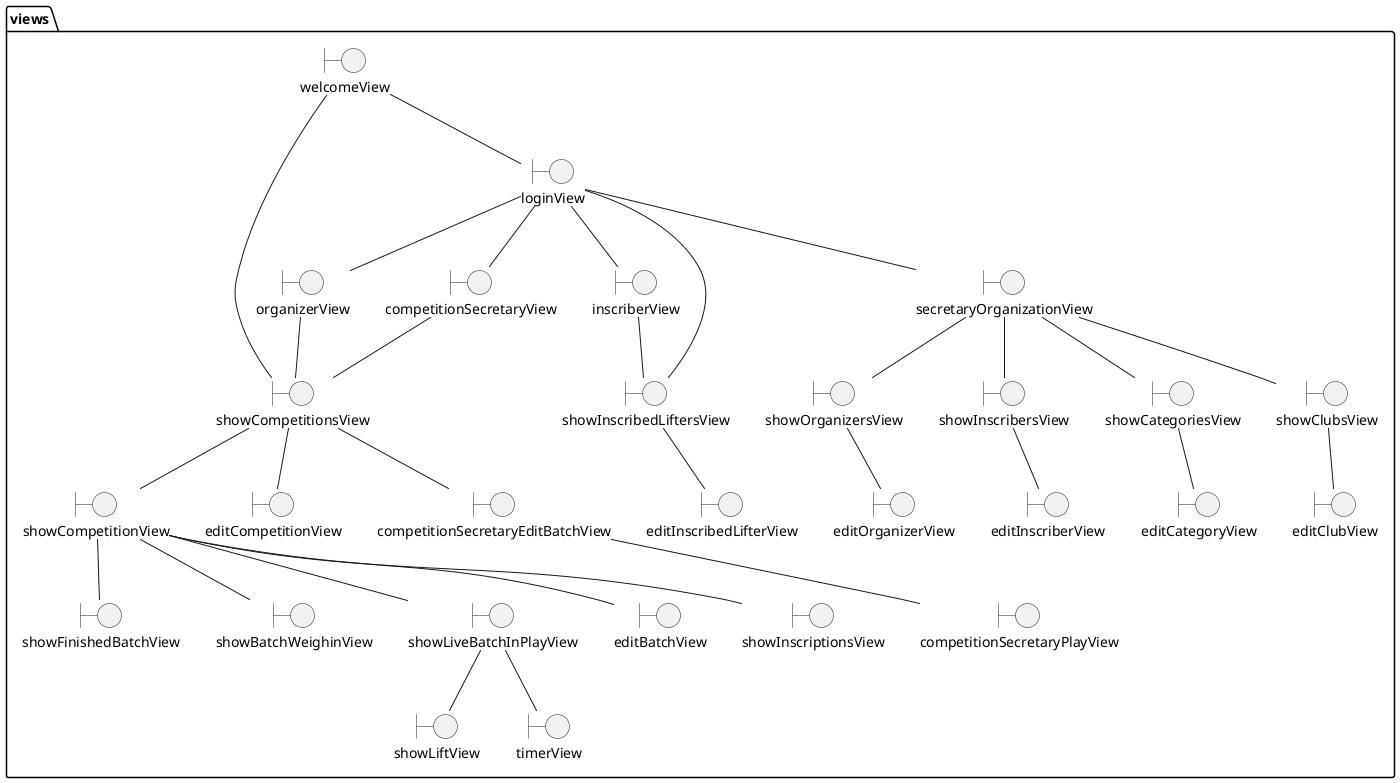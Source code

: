@startuml

top to bottom direction

package views {
  boundary showCompetitionsView
  boundary showCompetitionView

  boundary showInscriptionsView
  boundary showFinishedBatchView
  boundary showBatchWeighinView
  boundary showLiveBatchInPlayView

  boundary loginView

  showCompetitionsView -- showCompetitionView
  showCompetitionView -- showInscriptionsView
  showCompetitionView -- showFinishedBatchView
  showCompetitionView -- showBatchWeighinView
  showCompetitionView -- showLiveBatchInPlayView


  boundary showCategoriesView
  boundary editCategoryView


  boundary showClubsView
  boundary editClubView


  boundary showOrganizersView
  boundary editOrganizerView

  boundary showInscribersView
  boundary editInscriberView


  boundary showInscribedLiftersView

  boundary editCompetitionView
  boundary editBatchView

  boundary showLiftView
  boundary timerView

  boundary welcomeView

  welcomeView -- showCompetitionsView

  boundary loginView

  welcomeView -- loginView

  boundary secretaryOrganizationView

  loginView -- secretaryOrganizationView

  secretaryOrganizationView -- showInscribersView
  secretaryOrganizationView -- showCategoriesView
  secretaryOrganizationView -- showOrganizersView
  secretaryOrganizationView -- showClubsView

  showClubsView -- editClubView
  showOrganizersView -- editOrganizerView
  showInscribersView -- editInscriberView
  showCategoriesView -- editCategoryView

  boundary editInscribedLifterView
  loginView -- showInscribedLiftersView
  showInscribedLiftersView -- editInscribedLifterView


  boundary inscriberView
  loginView -- inscriberView
  inscriberView -- showInscribedLiftersView

  boundary organizerView
  loginView -- organizerView
  organizerView -- showCompetitionsView
  showCompetitionsView -- editCompetitionView

  boundary competitionSecretaryView
  boundary competitionSecretaryEditBatchView
  boundary competitionSecretaryPlayView

  loginView -- competitionSecretaryView
  competitionSecretaryView -- showCompetitionsView



  showCompetitionsView -- competitionSecretaryEditBatchView
  competitionSecretaryEditBatchView -- competitionSecretaryPlayView

  showLiveBatchInPlayView -- showLiftView
  showLiveBatchInPlayView -- timerView

  showCompetitionView -- editBatchView
}

@enduml